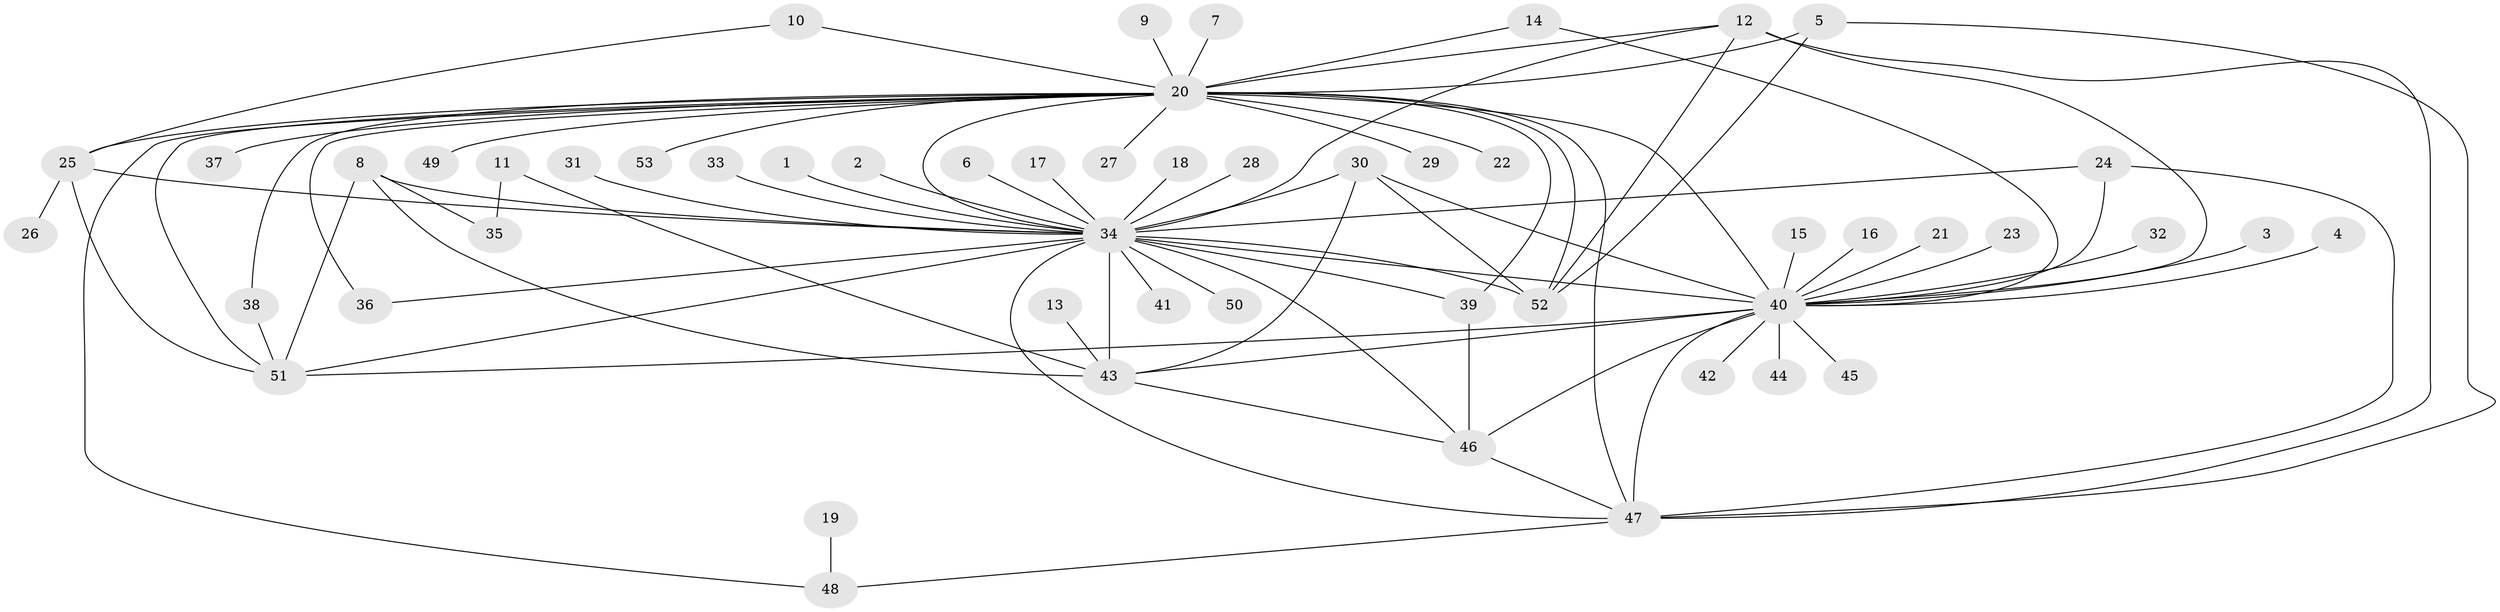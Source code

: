// original degree distribution, {31: 0.009433962264150943, 1: 0.4716981132075472, 4: 0.0660377358490566, 2: 0.19811320754716982, 8: 0.009433962264150943, 12: 0.009433962264150943, 10: 0.018867924528301886, 15: 0.009433962264150943, 19: 0.009433962264150943, 11: 0.009433962264150943, 5: 0.0660377358490566, 6: 0.018867924528301886, 3: 0.09433962264150944, 7: 0.009433962264150943}
// Generated by graph-tools (version 1.1) at 2025/49/03/09/25 03:49:51]
// undirected, 53 vertices, 85 edges
graph export_dot {
graph [start="1"]
  node [color=gray90,style=filled];
  1;
  2;
  3;
  4;
  5;
  6;
  7;
  8;
  9;
  10;
  11;
  12;
  13;
  14;
  15;
  16;
  17;
  18;
  19;
  20;
  21;
  22;
  23;
  24;
  25;
  26;
  27;
  28;
  29;
  30;
  31;
  32;
  33;
  34;
  35;
  36;
  37;
  38;
  39;
  40;
  41;
  42;
  43;
  44;
  45;
  46;
  47;
  48;
  49;
  50;
  51;
  52;
  53;
  1 -- 34 [weight=1.0];
  2 -- 34 [weight=1.0];
  3 -- 40 [weight=1.0];
  4 -- 40 [weight=1.0];
  5 -- 20 [weight=1.0];
  5 -- 47 [weight=1.0];
  5 -- 52 [weight=1.0];
  6 -- 34 [weight=1.0];
  7 -- 20 [weight=1.0];
  8 -- 34 [weight=1.0];
  8 -- 35 [weight=1.0];
  8 -- 43 [weight=1.0];
  8 -- 51 [weight=1.0];
  9 -- 20 [weight=1.0];
  10 -- 20 [weight=1.0];
  10 -- 25 [weight=1.0];
  11 -- 35 [weight=1.0];
  11 -- 43 [weight=1.0];
  12 -- 20 [weight=1.0];
  12 -- 34 [weight=1.0];
  12 -- 40 [weight=1.0];
  12 -- 47 [weight=1.0];
  12 -- 52 [weight=1.0];
  13 -- 43 [weight=1.0];
  14 -- 20 [weight=1.0];
  14 -- 40 [weight=1.0];
  15 -- 40 [weight=1.0];
  16 -- 40 [weight=2.0];
  17 -- 34 [weight=1.0];
  18 -- 34 [weight=1.0];
  19 -- 48 [weight=1.0];
  20 -- 22 [weight=1.0];
  20 -- 25 [weight=1.0];
  20 -- 27 [weight=1.0];
  20 -- 29 [weight=1.0];
  20 -- 34 [weight=3.0];
  20 -- 36 [weight=1.0];
  20 -- 37 [weight=1.0];
  20 -- 38 [weight=1.0];
  20 -- 39 [weight=2.0];
  20 -- 40 [weight=4.0];
  20 -- 47 [weight=1.0];
  20 -- 48 [weight=1.0];
  20 -- 49 [weight=1.0];
  20 -- 51 [weight=1.0];
  20 -- 52 [weight=1.0];
  20 -- 53 [weight=1.0];
  21 -- 40 [weight=1.0];
  23 -- 40 [weight=1.0];
  24 -- 34 [weight=1.0];
  24 -- 40 [weight=1.0];
  24 -- 47 [weight=1.0];
  25 -- 26 [weight=1.0];
  25 -- 34 [weight=1.0];
  25 -- 51 [weight=1.0];
  28 -- 34 [weight=1.0];
  30 -- 34 [weight=1.0];
  30 -- 40 [weight=1.0];
  30 -- 43 [weight=1.0];
  30 -- 52 [weight=1.0];
  31 -- 34 [weight=1.0];
  32 -- 40 [weight=1.0];
  33 -- 34 [weight=1.0];
  34 -- 36 [weight=1.0];
  34 -- 39 [weight=1.0];
  34 -- 40 [weight=2.0];
  34 -- 41 [weight=1.0];
  34 -- 43 [weight=3.0];
  34 -- 46 [weight=1.0];
  34 -- 47 [weight=1.0];
  34 -- 50 [weight=1.0];
  34 -- 51 [weight=1.0];
  34 -- 52 [weight=2.0];
  38 -- 51 [weight=1.0];
  39 -- 46 [weight=1.0];
  40 -- 42 [weight=1.0];
  40 -- 43 [weight=1.0];
  40 -- 44 [weight=1.0];
  40 -- 45 [weight=1.0];
  40 -- 46 [weight=1.0];
  40 -- 47 [weight=1.0];
  40 -- 51 [weight=1.0];
  43 -- 46 [weight=1.0];
  46 -- 47 [weight=1.0];
  47 -- 48 [weight=1.0];
}
